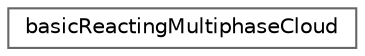 digraph "Graphical Class Hierarchy"
{
 // LATEX_PDF_SIZE
  bgcolor="transparent";
  edge [fontname=Helvetica,fontsize=10,labelfontname=Helvetica,labelfontsize=10];
  node [fontname=Helvetica,fontsize=10,shape=box,height=0.2,width=0.4];
  rankdir="LR";
  Node0 [id="Node000000",label="basicReactingMultiphaseCloud",height=0.2,width=0.4,color="grey40", fillcolor="white", style="filled",URL="$classFoam_1_1basicReactingMultiphaseCloud.html",tooltip="Cloud class to introduce multi-phase reacting parcels."];
}
